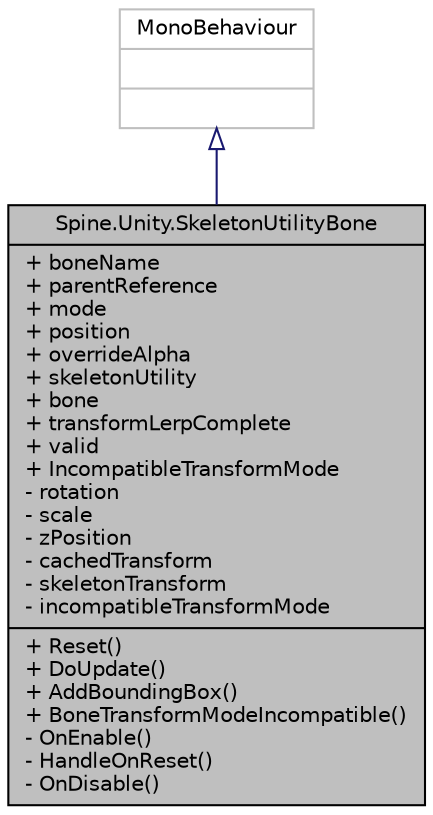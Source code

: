digraph "Spine.Unity.SkeletonUtilityBone"
{
 // LATEX_PDF_SIZE
  edge [fontname="Helvetica",fontsize="10",labelfontname="Helvetica",labelfontsize="10"];
  node [fontname="Helvetica",fontsize="10",shape=record];
  Node1 [label="{Spine.Unity.SkeletonUtilityBone\n|+ boneName\l+ parentReference\l+ mode\l+ position\l+ overrideAlpha\l+ skeletonUtility\l+ bone\l+ transformLerpComplete\l+ valid\l+ IncompatibleTransformMode\l- rotation\l- scale\l- zPosition\l- cachedTransform\l- skeletonTransform\l- incompatibleTransformMode\l|+ Reset()\l+ DoUpdate()\l+ AddBoundingBox()\l+ BoneTransformModeIncompatible()\l- OnEnable()\l- HandleOnReset()\l- OnDisable()\l}",height=0.2,width=0.4,color="black", fillcolor="grey75", style="filled", fontcolor="black",tooltip="Sets a GameObject's transform to match a bone on a Spine skeleton."];
  Node2 -> Node1 [dir="back",color="midnightblue",fontsize="10",style="solid",arrowtail="onormal"];
  Node2 [label="{MonoBehaviour\n||}",height=0.2,width=0.4,color="grey75", fillcolor="white", style="filled",tooltip=" "];
}
